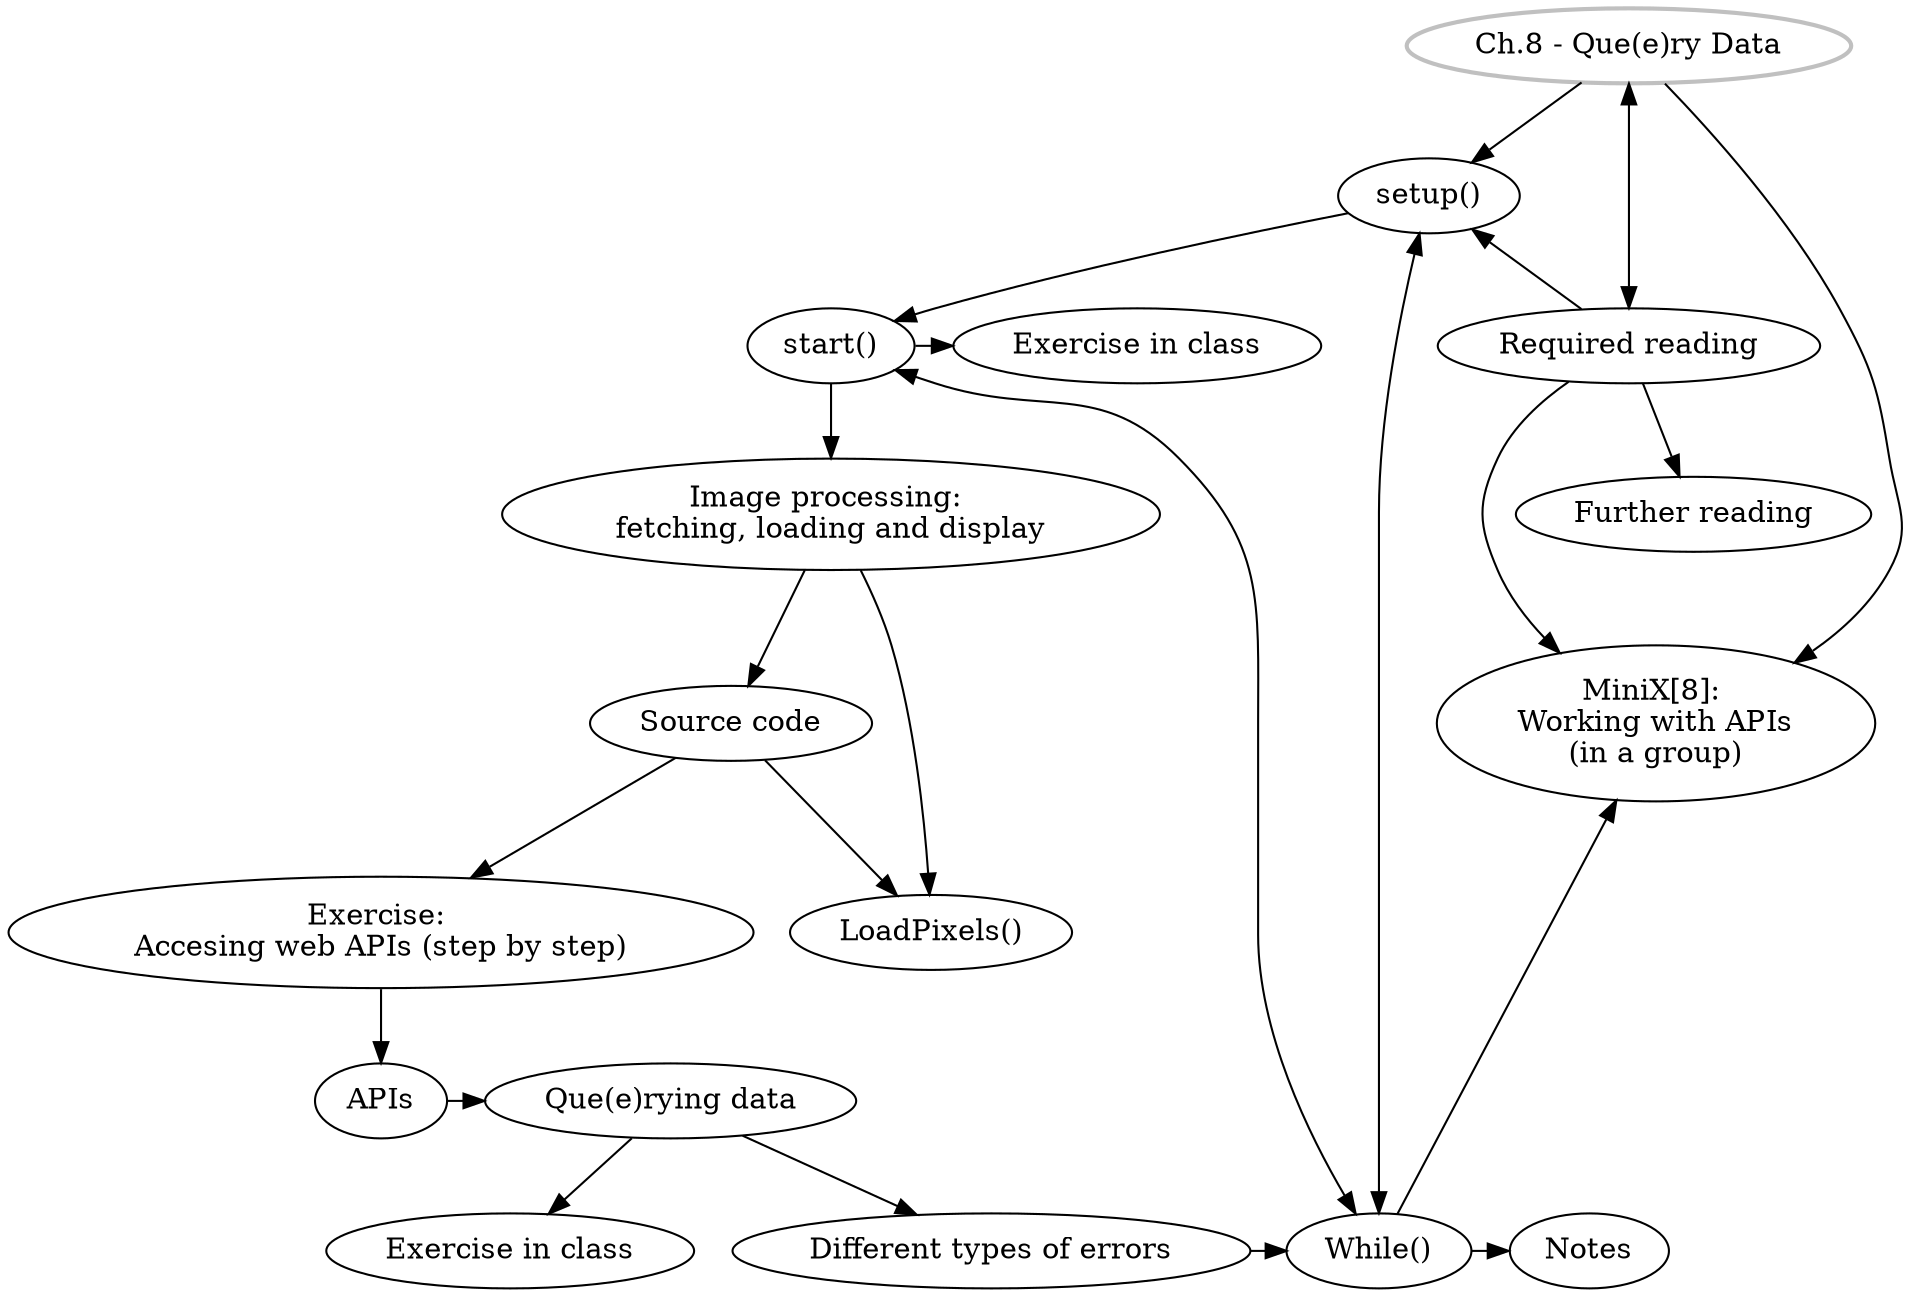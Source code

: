 digraph G {
//labels
GS [
label="Ch.8 - Que(e)ry Data",
style=bold,
color=grey,
]

SU [label="setup()"]
ST [label="start()"]
EiC [label="Exercise in class"]
IP [label="Image processing: \nfetching, loading and display"]
SC [label="Source code"]
EiC2 [label="Exercise: \nAccesing web APIs (step by step)"]
API [label="APIs"]
QD [label="Que(e)rying data"]
EiC3 [label="Exercise in class"]
LP [label="LoadPixels()"]
ER [label="Different types of errors"]
MW [label="While()"]
MX [label="MiniX[8]: \nWorking with APIs\n(in a group)"]
RR [label="Required reading"]
FR [label="Further reading"]
Notes [label="Notes"]

//rank
{rank = same; MW, Notes}
{rank = same; RR, EiC, ST}
{rank = same; MX, SC}
{rank = same; API, QD}
{rank = same; MW, EiC3, ER}

//graph
GS -> SU -> ST -> EiC;
GS -> RR[dir=both, minlen=2];
SU -> MW [dir=both];
GS ->  MX;
RR -> MX, SU;
ST -> IP -> SC -> LP;
IP -> LP;
SC -> EiC2 -> API -> QD -> EiC3;
QD -> ER -> MW;
ST -> MW [dir=both];
MW -> Notes;
MW -> MX;
RR -> FR;
}
